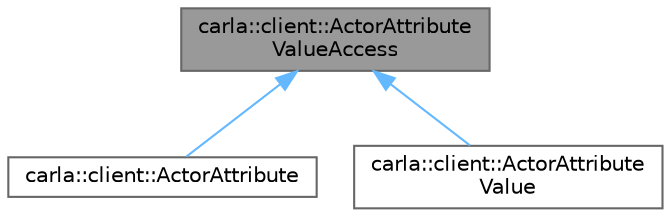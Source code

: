 digraph "carla::client::ActorAttributeValueAccess"
{
 // INTERACTIVE_SVG=YES
 // LATEX_PDF_SIZE
  bgcolor="transparent";
  edge [fontname=Helvetica,fontsize=10,labelfontname=Helvetica,labelfontsize=10];
  node [fontname=Helvetica,fontsize=10,shape=box,height=0.2,width=0.4];
  Node1 [id="Node000001",label="carla::client::ActorAttribute\lValueAccess",height=0.2,width=0.4,color="gray40", fillcolor="grey60", style="filled", fontcolor="black",tooltip=" "];
  Node1 -> Node2 [id="edge1_Node000001_Node000002",dir="back",color="steelblue1",style="solid",tooltip=" "];
  Node2 [id="Node000002",label="carla::client::ActorAttribute",height=0.2,width=0.4,color="gray40", fillcolor="white", style="filled",URL="$dc/db1/classcarla_1_1client_1_1ActorAttribute.html",tooltip="An attribute of an ActorBlueprint."];
  Node1 -> Node3 [id="edge2_Node000001_Node000003",dir="back",color="steelblue1",style="solid",tooltip=" "];
  Node3 [id="Node000003",label="carla::client::ActorAttribute\lValue",height=0.2,width=0.4,color="gray40", fillcolor="white", style="filled",URL="$d3/dfa/classcarla_1_1client_1_1ActorAttributeValue.html",tooltip=" "];
}
